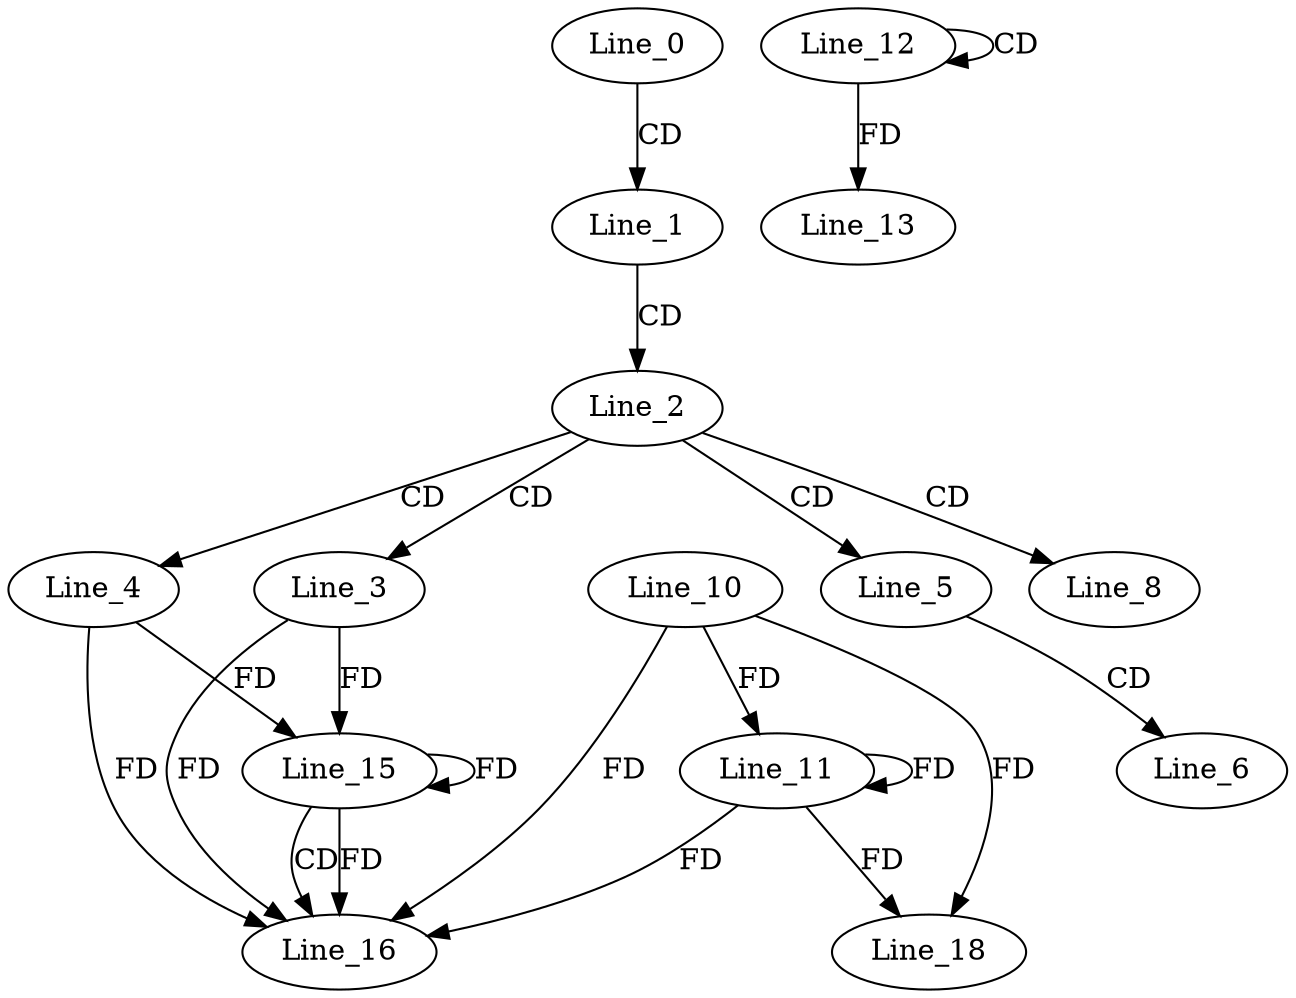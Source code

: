 digraph G {
  Line_0;
  Line_1;
  Line_2;
  Line_3;
  Line_4;
  Line_5;
  Line_6;
  Line_8;
  Line_10;
  Line_11;
  Line_12;
  Line_12;
  Line_13;
  Line_15;
  Line_15;
  Line_15;
  Line_16;
  Line_18;
  Line_0 -> Line_1 [ label="CD" ];
  Line_1 -> Line_2 [ label="CD" ];
  Line_2 -> Line_3 [ label="CD" ];
  Line_2 -> Line_4 [ label="CD" ];
  Line_2 -> Line_5 [ label="CD" ];
  Line_5 -> Line_6 [ label="CD" ];
  Line_2 -> Line_8 [ label="CD" ];
  Line_10 -> Line_11 [ label="FD" ];
  Line_11 -> Line_11 [ label="FD" ];
  Line_12 -> Line_12 [ label="CD" ];
  Line_12 -> Line_13 [ label="FD" ];
  Line_15 -> Line_15 [ label="FD" ];
  Line_4 -> Line_15 [ label="FD" ];
  Line_3 -> Line_15 [ label="FD" ];
  Line_15 -> Line_16 [ label="CD" ];
  Line_10 -> Line_16 [ label="FD" ];
  Line_11 -> Line_16 [ label="FD" ];
  Line_3 -> Line_16 [ label="FD" ];
  Line_15 -> Line_16 [ label="FD" ];
  Line_4 -> Line_16 [ label="FD" ];
  Line_10 -> Line_18 [ label="FD" ];
  Line_11 -> Line_18 [ label="FD" ];
}
